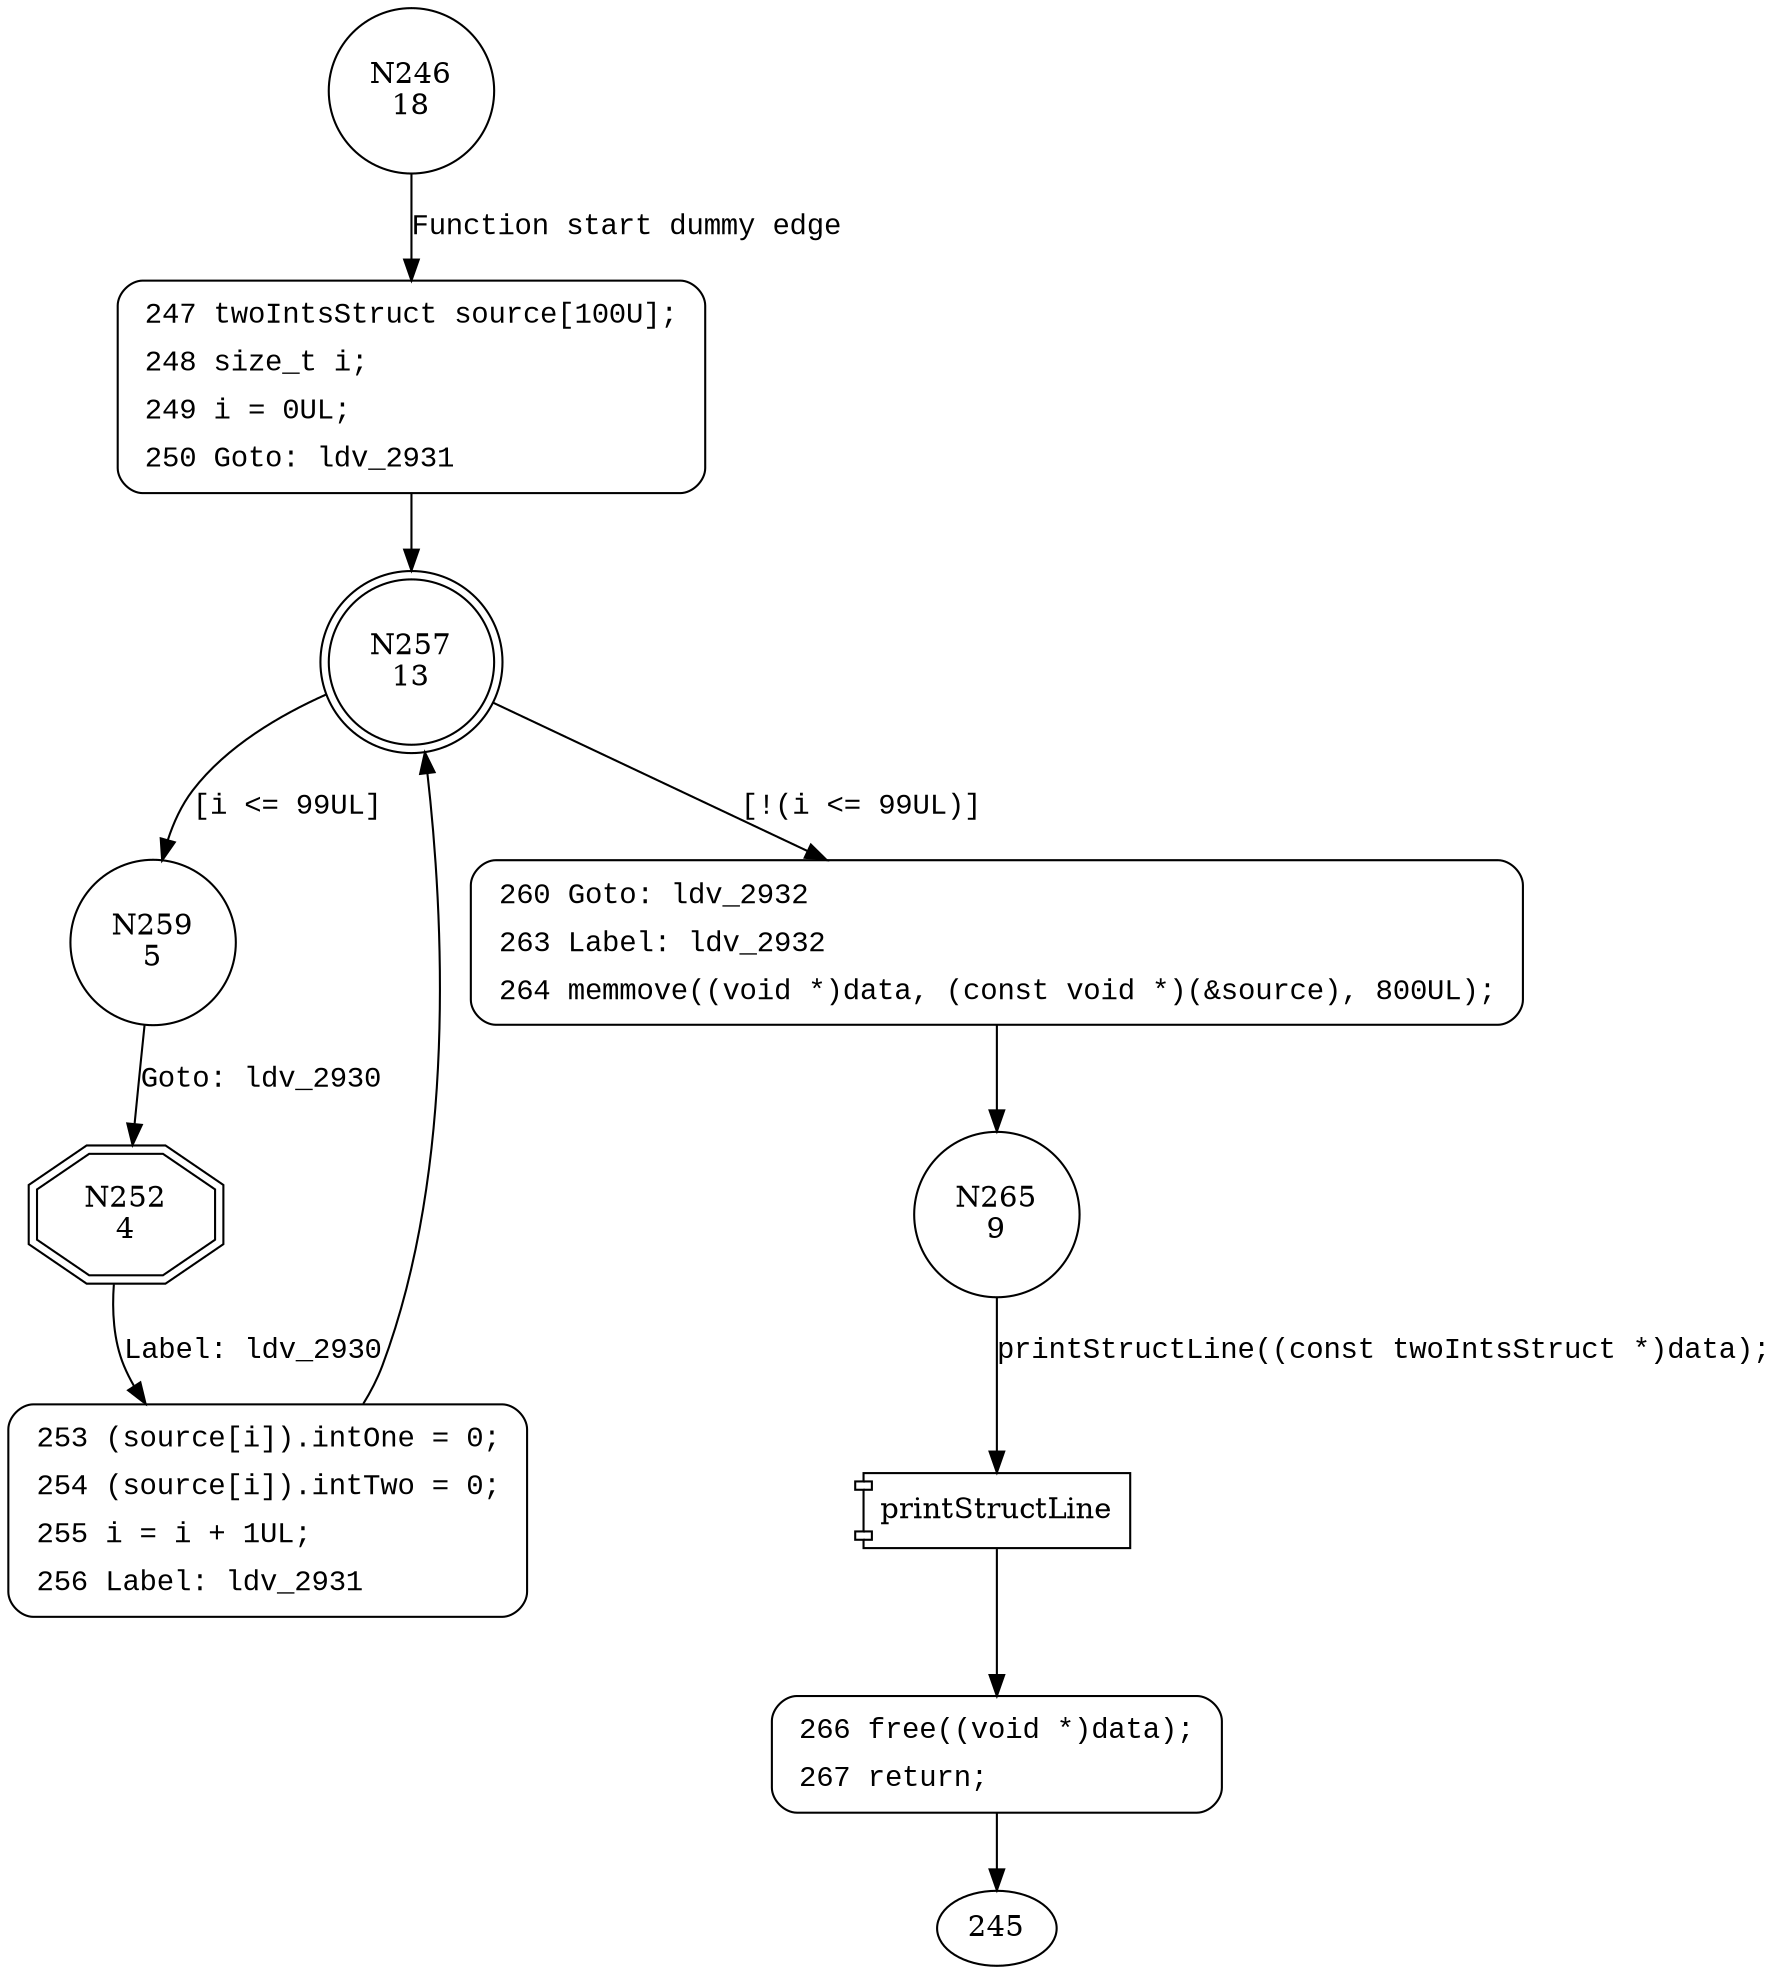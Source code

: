 digraph CWE122_Heap_Based_Buffer_Overflow__c_CWE805_struct_memmove_41_badSink {
246 [shape="circle" label="N246\n18"]
247 [shape="circle" label="N247\n17"]
257 [shape="doublecircle" label="N257\n13"]
259 [shape="circle" label="N259\n5"]
260 [shape="circle" label="N260\n12"]
265 [shape="circle" label="N265\n9"]
266 [shape="circle" label="N266\n8"]
252 [shape="doubleoctagon" label="N252\n4"]
253 [shape="circle" label="N253\n3"]
247 [style="filled,bold" penwidth="1" fillcolor="white" fontname="Courier New" shape="Mrecord" label=<<table border="0" cellborder="0" cellpadding="3" bgcolor="white"><tr><td align="right">247</td><td align="left">twoIntsStruct source[100U];</td></tr><tr><td align="right">248</td><td align="left">size_t i;</td></tr><tr><td align="right">249</td><td align="left">i = 0UL;</td></tr><tr><td align="right">250</td><td align="left">Goto: ldv_2931</td></tr></table>>]
247 -> 257[label=""]
260 [style="filled,bold" penwidth="1" fillcolor="white" fontname="Courier New" shape="Mrecord" label=<<table border="0" cellborder="0" cellpadding="3" bgcolor="white"><tr><td align="right">260</td><td align="left">Goto: ldv_2932</td></tr><tr><td align="right">263</td><td align="left">Label: ldv_2932</td></tr><tr><td align="right">264</td><td align="left">memmove((void *)data, (const void *)(&amp;source), 800UL);</td></tr></table>>]
260 -> 265[label=""]
266 [style="filled,bold" penwidth="1" fillcolor="white" fontname="Courier New" shape="Mrecord" label=<<table border="0" cellborder="0" cellpadding="3" bgcolor="white"><tr><td align="right">266</td><td align="left">free((void *)data);</td></tr><tr><td align="right">267</td><td align="left">return;</td></tr></table>>]
266 -> 245[label=""]
253 [style="filled,bold" penwidth="1" fillcolor="white" fontname="Courier New" shape="Mrecord" label=<<table border="0" cellborder="0" cellpadding="3" bgcolor="white"><tr><td align="right">253</td><td align="left">(source[i]).intOne = 0;</td></tr><tr><td align="right">254</td><td align="left">(source[i]).intTwo = 0;</td></tr><tr><td align="right">255</td><td align="left">i = i + 1UL;</td></tr><tr><td align="right">256</td><td align="left">Label: ldv_2931</td></tr></table>>]
253 -> 257[label=""]
246 -> 247 [label="Function start dummy edge" fontname="Courier New"]
257 -> 259 [label="[i <= 99UL]" fontname="Courier New"]
257 -> 260 [label="[!(i <= 99UL)]" fontname="Courier New"]
100010 [shape="component" label="printStructLine"]
265 -> 100010 [label="printStructLine((const twoIntsStruct *)data);" fontname="Courier New"]
100010 -> 266 [label="" fontname="Courier New"]
259 -> 252 [label="Goto: ldv_2930" fontname="Courier New"]
252 -> 253 [label="Label: ldv_2930" fontname="Courier New"]
}